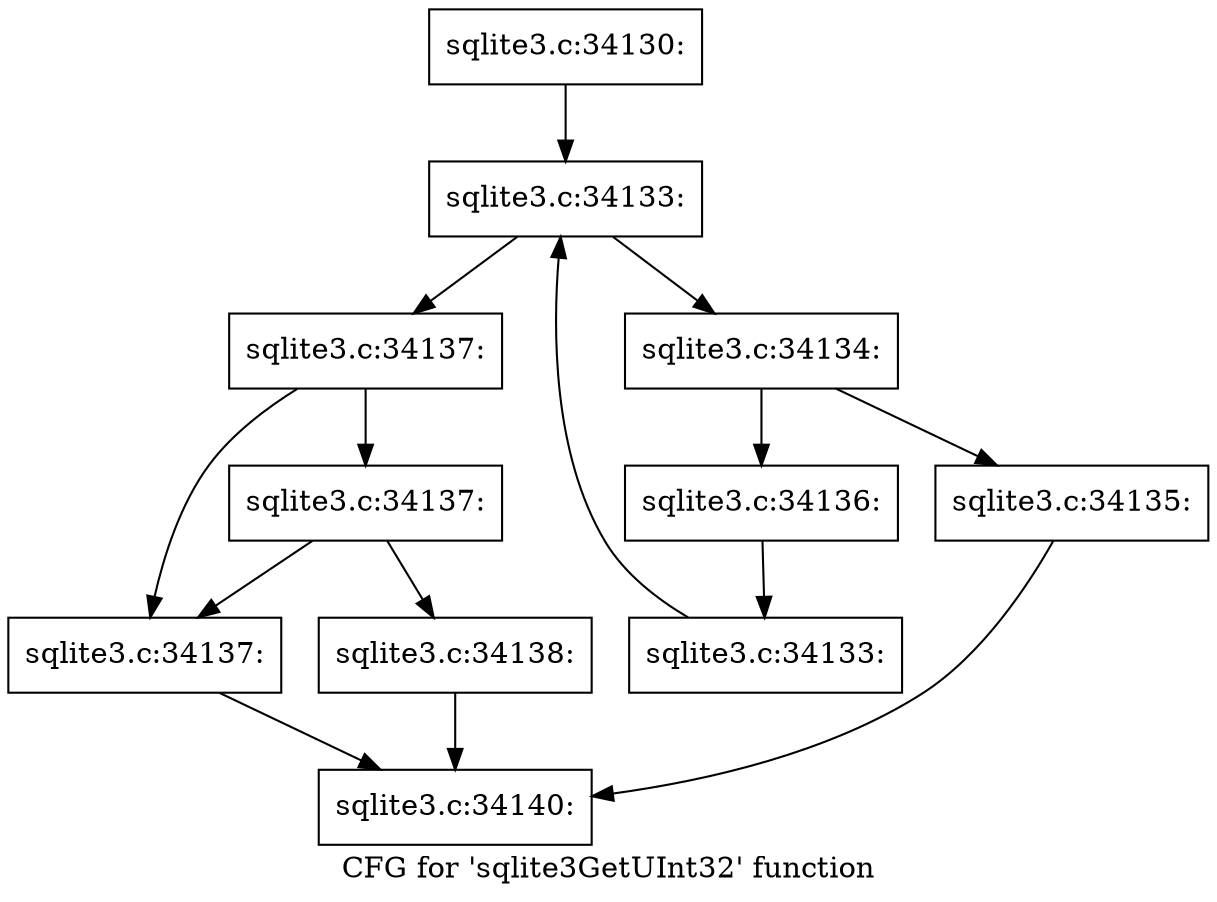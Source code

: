 digraph "CFG for 'sqlite3GetUInt32' function" {
	label="CFG for 'sqlite3GetUInt32' function";

	Node0x55c0f8383840 [shape=record,label="{sqlite3.c:34130:}"];
	Node0x55c0f8383840 -> Node0x55c0f838c040;
	Node0x55c0f838c040 [shape=record,label="{sqlite3.c:34133:}"];
	Node0x55c0f838c040 -> Node0x55c0f838c1f0;
	Node0x55c0f838c040 -> Node0x55c0f838be90;
	Node0x55c0f838c1f0 [shape=record,label="{sqlite3.c:34134:}"];
	Node0x55c0f838c1f0 -> Node0x55c0f838d120;
	Node0x55c0f838c1f0 -> Node0x55c0f838d170;
	Node0x55c0f838d120 [shape=record,label="{sqlite3.c:34135:}"];
	Node0x55c0f838d120 -> Node0x55c0f8383ad0;
	Node0x55c0f838d170 [shape=record,label="{sqlite3.c:34136:}"];
	Node0x55c0f838d170 -> Node0x55c0f838c160;
	Node0x55c0f838c160 [shape=record,label="{sqlite3.c:34133:}"];
	Node0x55c0f838c160 -> Node0x55c0f838c040;
	Node0x55c0f838be90 [shape=record,label="{sqlite3.c:34137:}"];
	Node0x55c0f838be90 -> Node0x55c0f838dd60;
	Node0x55c0f838be90 -> Node0x55c0f838de00;
	Node0x55c0f838de00 [shape=record,label="{sqlite3.c:34137:}"];
	Node0x55c0f838de00 -> Node0x55c0f838dd60;
	Node0x55c0f838de00 -> Node0x55c0f838ddb0;
	Node0x55c0f838dd60 [shape=record,label="{sqlite3.c:34137:}"];
	Node0x55c0f838dd60 -> Node0x55c0f8383ad0;
	Node0x55c0f838ddb0 [shape=record,label="{sqlite3.c:34138:}"];
	Node0x55c0f838ddb0 -> Node0x55c0f8383ad0;
	Node0x55c0f8383ad0 [shape=record,label="{sqlite3.c:34140:}"];
}
